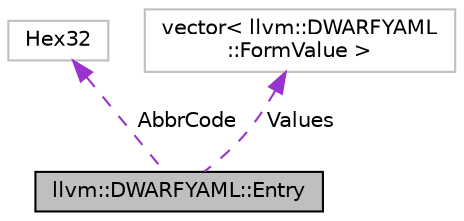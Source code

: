 digraph "llvm::DWARFYAML::Entry"
{
 // LATEX_PDF_SIZE
  bgcolor="transparent";
  edge [fontname="Helvetica",fontsize="10",labelfontname="Helvetica",labelfontsize="10"];
  node [fontname="Helvetica",fontsize="10",shape=record];
  Node1 [label="llvm::DWARFYAML::Entry",height=0.2,width=0.4,color="black", fillcolor="grey75", style="filled", fontcolor="black",tooltip=" "];
  Node2 -> Node1 [dir="back",color="darkorchid3",fontsize="10",style="dashed",label=" AbbrCode" ,fontname="Helvetica"];
  Node2 [label="Hex32",height=0.2,width=0.4,color="grey75",tooltip=" "];
  Node3 -> Node1 [dir="back",color="darkorchid3",fontsize="10",style="dashed",label=" Values" ,fontname="Helvetica"];
  Node3 [label="vector\< llvm::DWARFYAML\l::FormValue \>",height=0.2,width=0.4,color="grey75",tooltip=" "];
}
